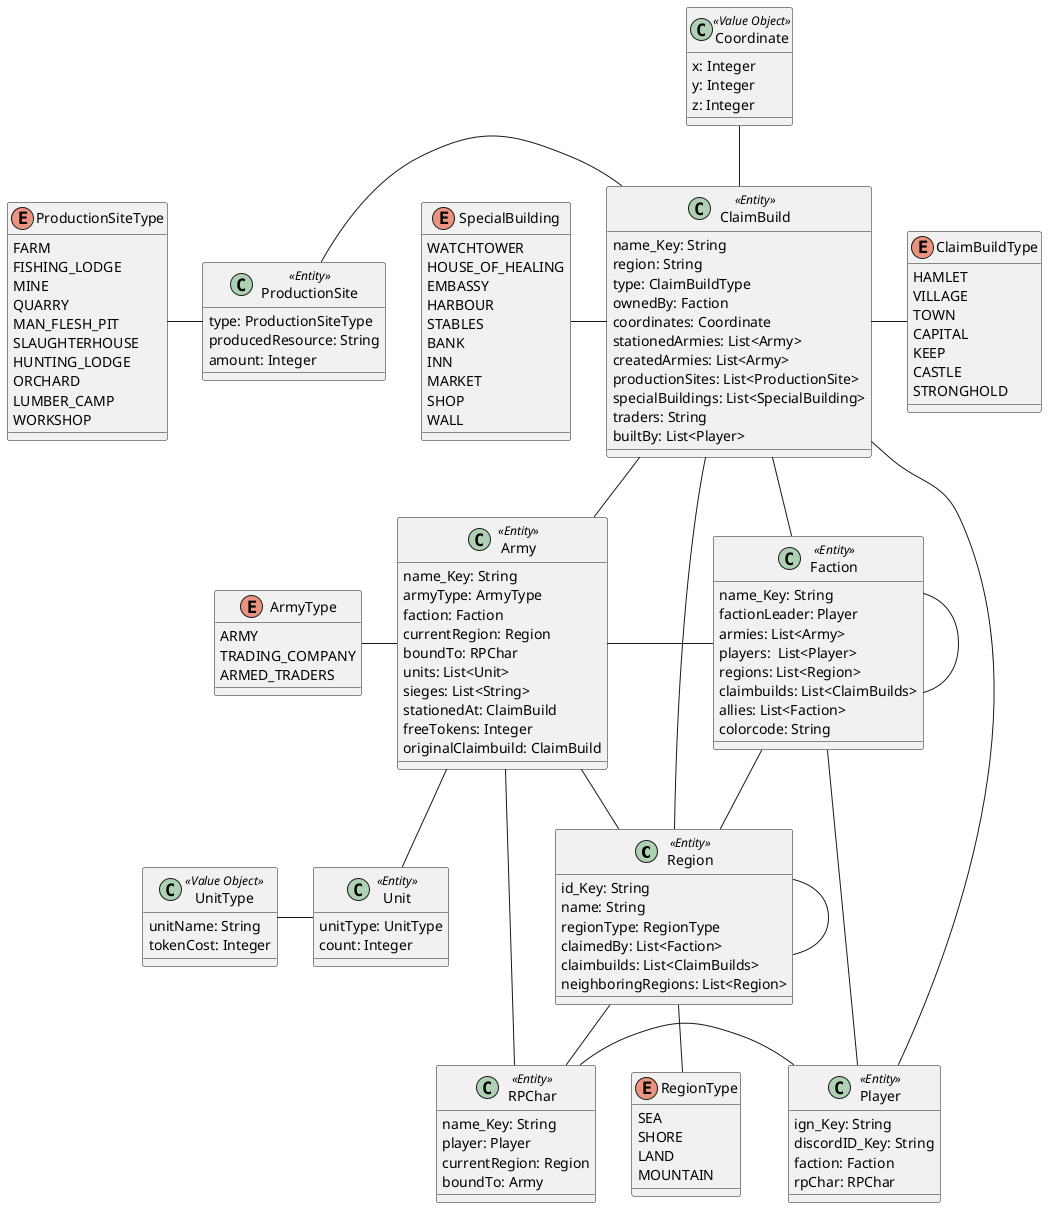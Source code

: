 @startuml
class Region <<Entity>> {
    id_Key: String
    name: String
    regionType: RegionType
    claimedBy: List<Faction>
    claimbuilds: List<ClaimBuilds>
    neighboringRegions: List<Region>
}

enum RegionType {
    SEA
    SHORE
    LAND
    MOUNTAIN
}

class ClaimBuild <<Entity>> {
    name_Key: String
    region: String
    type: ClaimBuildType
    ownedBy: Faction
    coordinates: Coordinate
    stationedArmies: List<Army>
    createdArmies: List<Army>
    productionSites: List<ProductionSite>
    specialBuildings: List<SpecialBuilding>
    traders: String
    builtBy: List<Player>
}

enum ClaimBuildType {
    HAMLET
    VILLAGE
    TOWN
    CAPITAL
    KEEP
    CASTLE
    STRONGHOLD
}

class Faction <<Entity>> {
    name_Key: String
    factionLeader: Player
    armies: List<Army>
    players:  List<Player>
    regions: List<Region>
    claimbuilds: List<ClaimBuilds>
    allies: List<Faction>
    colorcode: String
}

class Player <<Entity>> {
    ign_Key: String
    discordID_Key: String
    faction: Faction
    rpChar: RPChar
}

class RPChar <<Entity>> {
    name_Key: String
    player: Player
    currentRegion: Region
    boundTo: Army
}

class Coordinate <<Value Object>> {
    x: Integer
    y: Integer
    z: Integer
}

class ProductionSite <<Entity>> {
    type: ProductionSiteType
    producedResource: String
    amount: Integer
}

enum ProductionSiteType {
    FARM
    FISHING_LODGE
    MINE
    QUARRY
    MAN_FLESH_PIT
    SLAUGHTERHOUSE
    HUNTING_LODGE
    ORCHARD
    LUMBER_CAMP
    WORKSHOP
}

enum SpecialBuilding {
    WATCHTOWER
    HOUSE_OF_HEALING
    EMBASSY
    HARBOUR
    STABLES
    BANK
    INN
    MARKET
    SHOP
    WALL
}

class Army <<Entity>> {
    name_Key: String
    armyType: ArmyType
    faction: Faction
    currentRegion: Region
    boundTo: RPChar
    units: List<Unit>
    sieges: List<String>
    stationedAt: ClaimBuild
    freeTokens: Integer
    originalClaimbuild: ClaimBuild
}

enum ArmyType {
    ARMY
    TRADING_COMPANY
    ARMED_TRADERS
}

class Unit <<Entity>> {
    unitType: UnitType
    count: Integer
}

class UnitType <<Value Object>> {
    unitName: String
    tokenCost: Integer
}

Region -  ClaimBuild
Region - Region
Region -down- RPChar
RegionType -up- Region

Faction -down- Region
Faction -right Player
Faction -left Army
Faction -up- ClaimBuild
Faction - Faction

ClaimBuild - Player
ClaimBuild -right- ClaimBuildType
ClaimBuild -up- Coordinate
ClaimBuild - Army

ProductionSite - ClaimBuild
SpecialBuilding - ClaimBuild

ProductionSite -left- ProductionSiteType


RPChar - Player

Army -down- Unit
Army - Region
Army - RPChar

ArmyType - Army

UnitType - Unit

@enduml